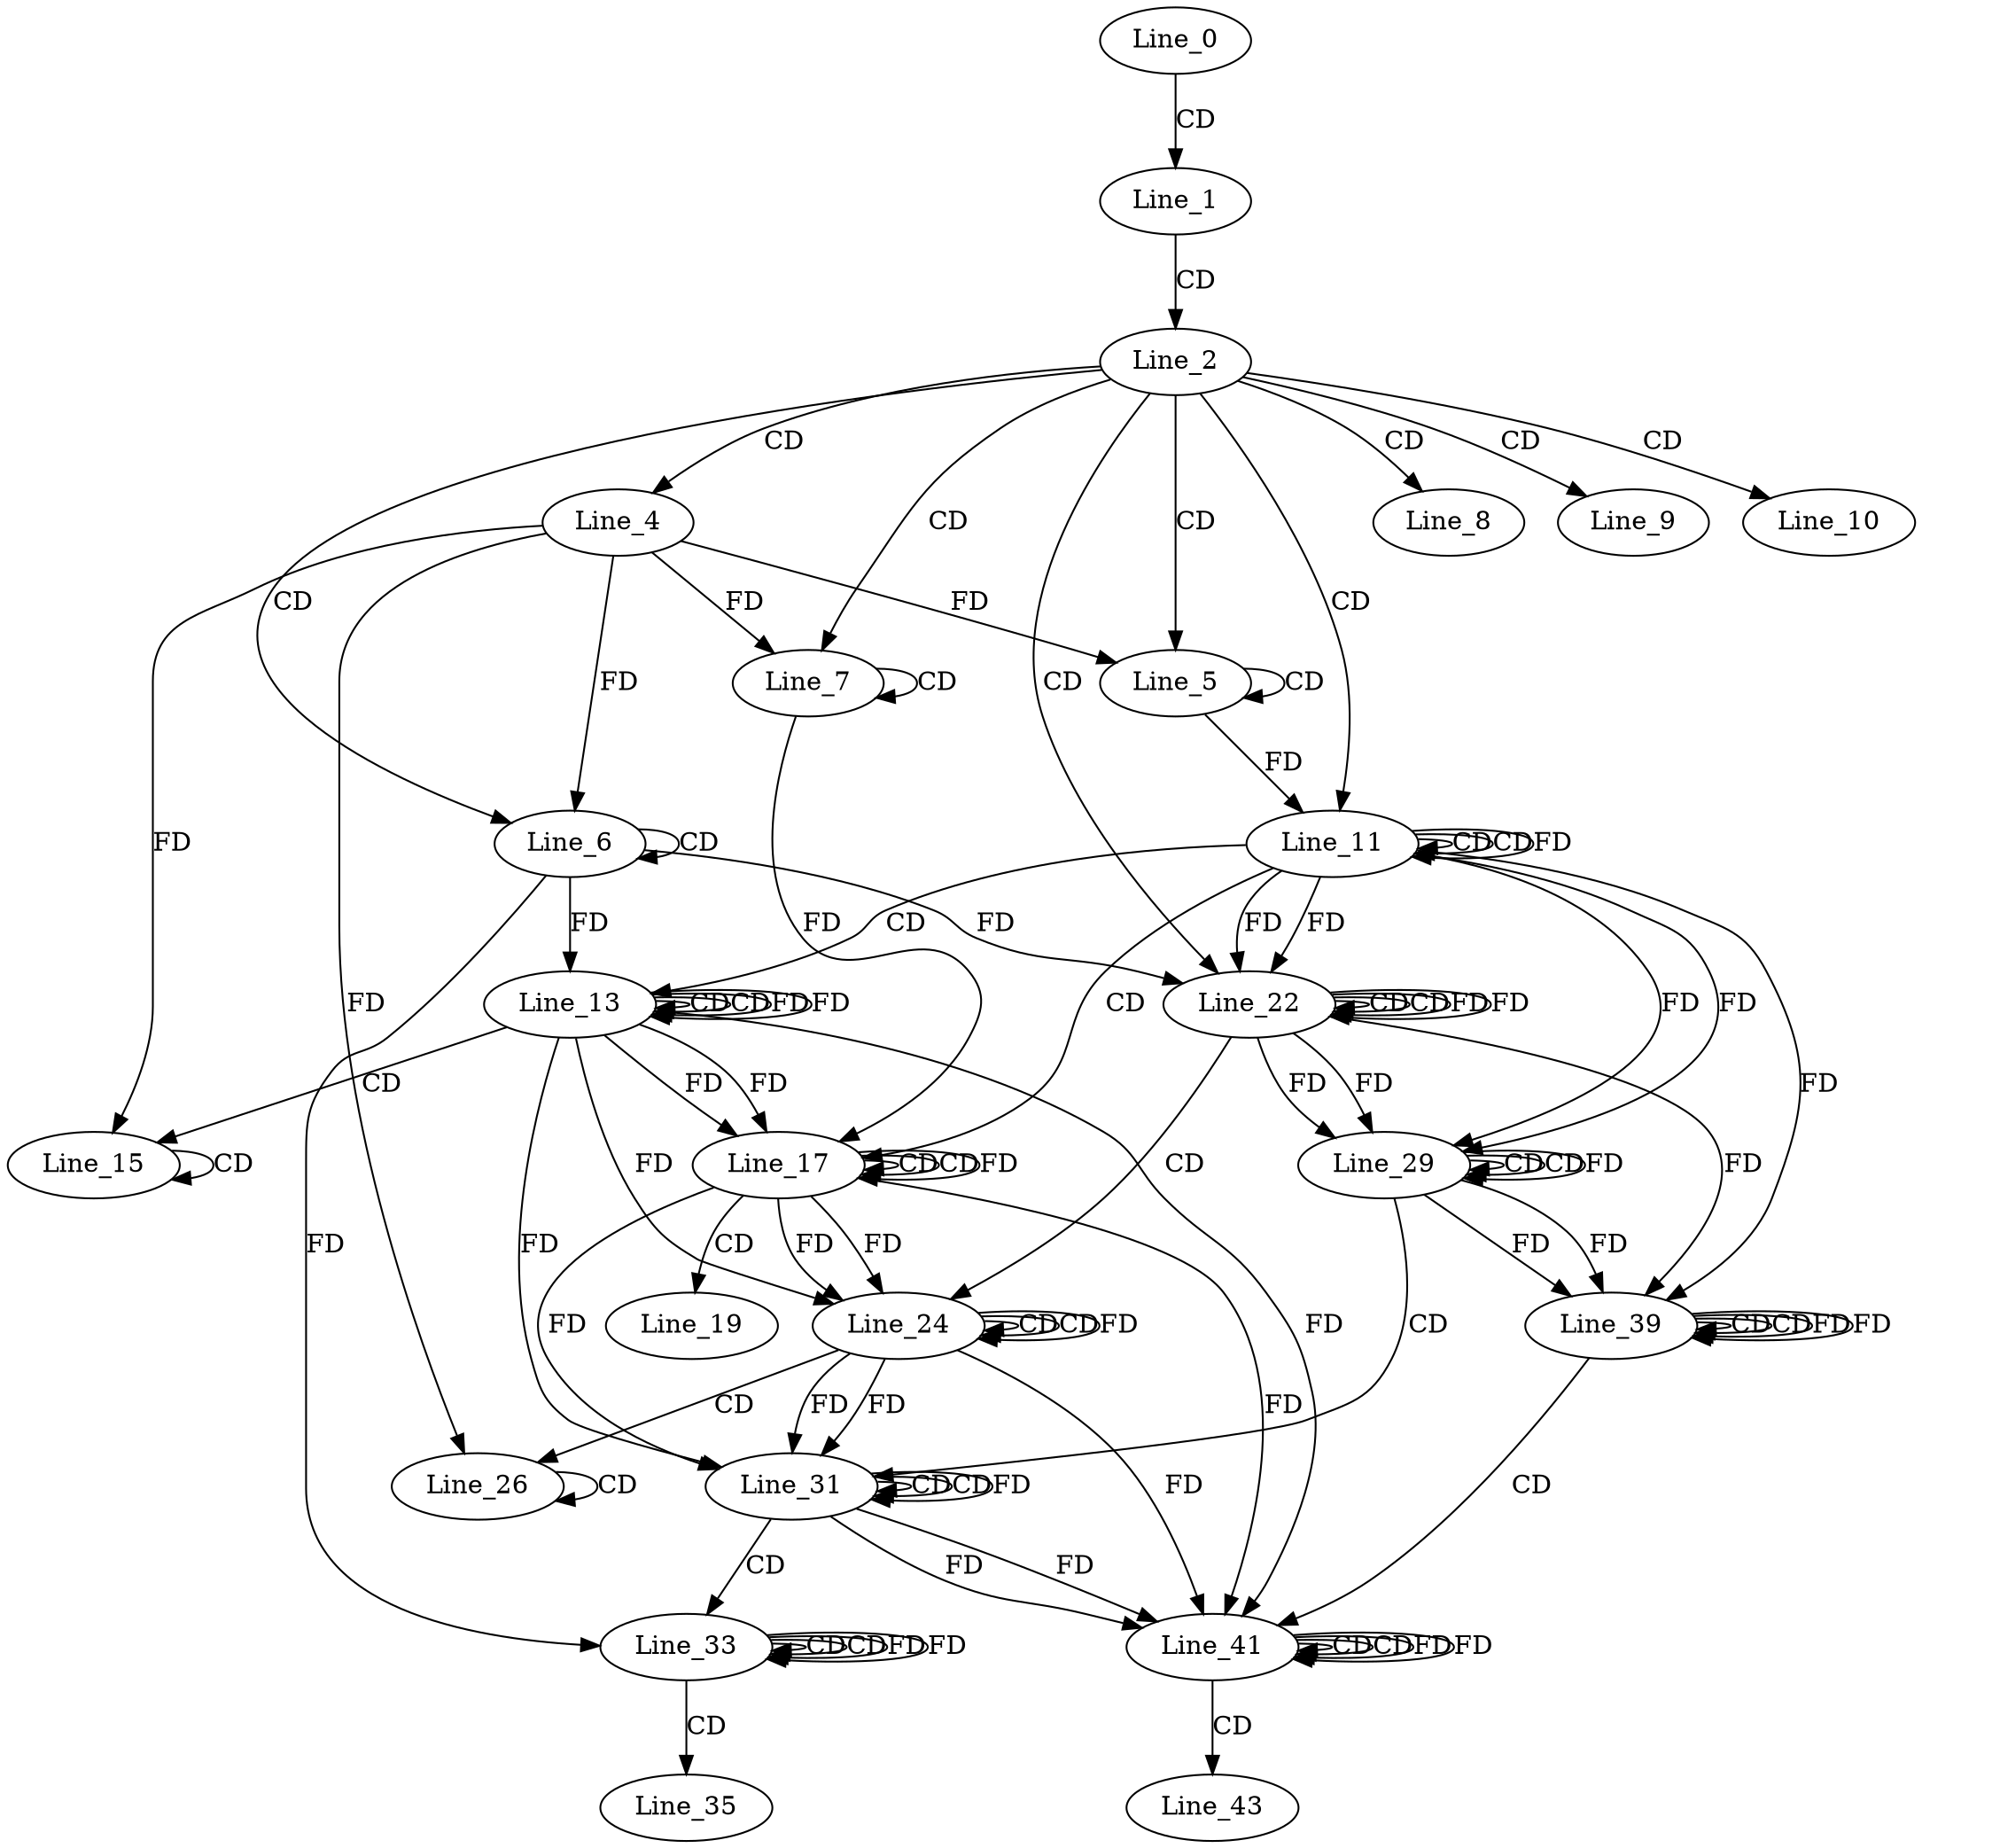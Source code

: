 digraph G {
  Line_0;
  Line_1;
  Line_2;
  Line_4;
  Line_5;
  Line_5;
  Line_6;
  Line_6;
  Line_7;
  Line_7;
  Line_8;
  Line_9;
  Line_10;
  Line_11;
  Line_11;
  Line_11;
  Line_13;
  Line_13;
  Line_13;
  Line_15;
  Line_15;
  Line_17;
  Line_17;
  Line_17;
  Line_19;
  Line_22;
  Line_22;
  Line_22;
  Line_24;
  Line_24;
  Line_24;
  Line_26;
  Line_26;
  Line_29;
  Line_29;
  Line_29;
  Line_31;
  Line_31;
  Line_31;
  Line_33;
  Line_33;
  Line_33;
  Line_35;
  Line_39;
  Line_39;
  Line_39;
  Line_41;
  Line_41;
  Line_41;
  Line_43;
  Line_0 -> Line_1 [ label="CD" ];
  Line_1 -> Line_2 [ label="CD" ];
  Line_2 -> Line_4 [ label="CD" ];
  Line_2 -> Line_5 [ label="CD" ];
  Line_5 -> Line_5 [ label="CD" ];
  Line_4 -> Line_5 [ label="FD" ];
  Line_2 -> Line_6 [ label="CD" ];
  Line_6 -> Line_6 [ label="CD" ];
  Line_4 -> Line_6 [ label="FD" ];
  Line_2 -> Line_7 [ label="CD" ];
  Line_7 -> Line_7 [ label="CD" ];
  Line_4 -> Line_7 [ label="FD" ];
  Line_2 -> Line_8 [ label="CD" ];
  Line_2 -> Line_9 [ label="CD" ];
  Line_2 -> Line_10 [ label="CD" ];
  Line_2 -> Line_11 [ label="CD" ];
  Line_11 -> Line_11 [ label="CD" ];
  Line_5 -> Line_11 [ label="FD" ];
  Line_11 -> Line_11 [ label="CD" ];
  Line_11 -> Line_11 [ label="FD" ];
  Line_11 -> Line_13 [ label="CD" ];
  Line_13 -> Line_13 [ label="CD" ];
  Line_6 -> Line_13 [ label="FD" ];
  Line_13 -> Line_13 [ label="CD" ];
  Line_13 -> Line_13 [ label="FD" ];
  Line_13 -> Line_15 [ label="CD" ];
  Line_15 -> Line_15 [ label="CD" ];
  Line_4 -> Line_15 [ label="FD" ];
  Line_11 -> Line_17 [ label="CD" ];
  Line_17 -> Line_17 [ label="CD" ];
  Line_13 -> Line_17 [ label="FD" ];
  Line_7 -> Line_17 [ label="FD" ];
  Line_17 -> Line_17 [ label="CD" ];
  Line_17 -> Line_17 [ label="FD" ];
  Line_13 -> Line_17 [ label="FD" ];
  Line_17 -> Line_19 [ label="CD" ];
  Line_2 -> Line_22 [ label="CD" ];
  Line_22 -> Line_22 [ label="CD" ];
  Line_11 -> Line_22 [ label="FD" ];
  Line_6 -> Line_22 [ label="FD" ];
  Line_22 -> Line_22 [ label="CD" ];
  Line_22 -> Line_22 [ label="FD" ];
  Line_11 -> Line_22 [ label="FD" ];
  Line_22 -> Line_24 [ label="CD" ];
  Line_24 -> Line_24 [ label="CD" ];
  Line_17 -> Line_24 [ label="FD" ];
  Line_24 -> Line_24 [ label="CD" ];
  Line_24 -> Line_24 [ label="FD" ];
  Line_17 -> Line_24 [ label="FD" ];
  Line_13 -> Line_24 [ label="FD" ];
  Line_24 -> Line_26 [ label="CD" ];
  Line_26 -> Line_26 [ label="CD" ];
  Line_4 -> Line_26 [ label="FD" ];
  Line_29 -> Line_29 [ label="CD" ];
  Line_22 -> Line_29 [ label="FD" ];
  Line_11 -> Line_29 [ label="FD" ];
  Line_29 -> Line_29 [ label="CD" ];
  Line_29 -> Line_29 [ label="FD" ];
  Line_22 -> Line_29 [ label="FD" ];
  Line_11 -> Line_29 [ label="FD" ];
  Line_29 -> Line_31 [ label="CD" ];
  Line_31 -> Line_31 [ label="CD" ];
  Line_24 -> Line_31 [ label="FD" ];
  Line_31 -> Line_31 [ label="CD" ];
  Line_31 -> Line_31 [ label="FD" ];
  Line_24 -> Line_31 [ label="FD" ];
  Line_17 -> Line_31 [ label="FD" ];
  Line_13 -> Line_31 [ label="FD" ];
  Line_31 -> Line_33 [ label="CD" ];
  Line_33 -> Line_33 [ label="CD" ];
  Line_6 -> Line_33 [ label="FD" ];
  Line_33 -> Line_33 [ label="CD" ];
  Line_33 -> Line_33 [ label="FD" ];
  Line_33 -> Line_35 [ label="CD" ];
  Line_39 -> Line_39 [ label="CD" ];
  Line_29 -> Line_39 [ label="FD" ];
  Line_39 -> Line_39 [ label="CD" ];
  Line_39 -> Line_39 [ label="FD" ];
  Line_29 -> Line_39 [ label="FD" ];
  Line_22 -> Line_39 [ label="FD" ];
  Line_11 -> Line_39 [ label="FD" ];
  Line_39 -> Line_41 [ label="CD" ];
  Line_41 -> Line_41 [ label="CD" ];
  Line_31 -> Line_41 [ label="FD" ];
  Line_41 -> Line_41 [ label="CD" ];
  Line_41 -> Line_41 [ label="FD" ];
  Line_31 -> Line_41 [ label="FD" ];
  Line_24 -> Line_41 [ label="FD" ];
  Line_17 -> Line_41 [ label="FD" ];
  Line_13 -> Line_41 [ label="FD" ];
  Line_41 -> Line_43 [ label="CD" ];
  Line_13 -> Line_13 [ label="FD" ];
  Line_22 -> Line_22 [ label="FD" ];
  Line_33 -> Line_33 [ label="FD" ];
  Line_39 -> Line_39 [ label="FD" ];
  Line_41 -> Line_41 [ label="FD" ];
}
